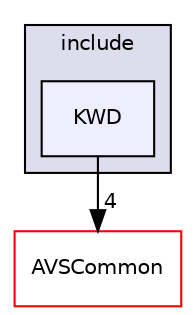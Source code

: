 digraph "/workplace/avs-device-sdk/KWD/include/KWD" {
  compound=true
  node [ fontsize="10", fontname="Helvetica"];
  edge [ labelfontsize="10", labelfontname="Helvetica"];
  subgraph clusterdir_8dea89c1bb4f7e14d42e016f897bd2de {
    graph [ bgcolor="#ddddee", pencolor="black", label="include" fontname="Helvetica", fontsize="10", URL="dir_8dea89c1bb4f7e14d42e016f897bd2de.html"]
  dir_ebdf99d72507758dd36f6f35ec8f7330 [shape=box, label="KWD", style="filled", fillcolor="#eeeeff", pencolor="black", URL="dir_ebdf99d72507758dd36f6f35ec8f7330.html"];
  }
  dir_13e65effb2bde530b17b3d5eefcd0266 [shape=box label="AVSCommon" fillcolor="white" style="filled" color="red" URL="dir_13e65effb2bde530b17b3d5eefcd0266.html"];
  dir_ebdf99d72507758dd36f6f35ec8f7330->dir_13e65effb2bde530b17b3d5eefcd0266 [headlabel="4", labeldistance=1.5 headhref="dir_000237_000015.html"];
}
